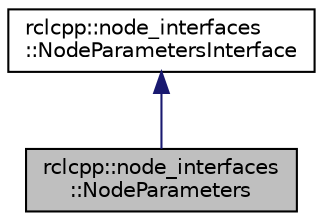 digraph "rclcpp::node_interfaces::NodeParameters"
{
  edge [fontname="Helvetica",fontsize="10",labelfontname="Helvetica",labelfontsize="10"];
  node [fontname="Helvetica",fontsize="10",shape=record];
  Node2 [label="rclcpp::node_interfaces\l::NodeParameters",height=0.2,width=0.4,color="black", fillcolor="grey75", style="filled", fontcolor="black"];
  Node3 -> Node2 [dir="back",color="midnightblue",fontsize="10",style="solid",fontname="Helvetica"];
  Node3 [label="rclcpp::node_interfaces\l::NodeParametersInterface",height=0.2,width=0.4,color="black", fillcolor="white", style="filled",URL="$classrclcpp_1_1node__interfaces_1_1NodeParametersInterface.html",tooltip="Pure virtual interface class for the NodeParameters part of the Node API. "];
}

